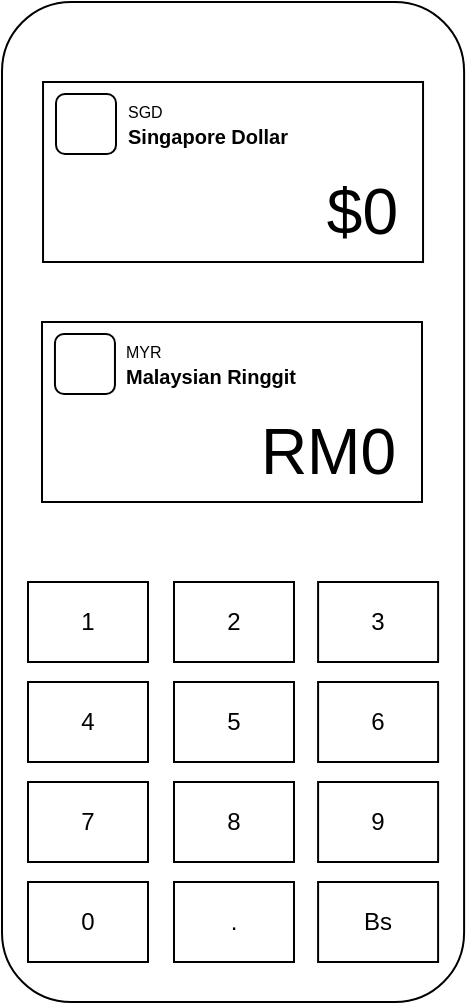 <mxfile version="24.6.4" type="github">
  <diagram name="Page-1" id="ag6JNuV7a8AcbBvIRJaS">
    <mxGraphModel dx="307" dy="1118" grid="1" gridSize="10" guides="1" tooltips="1" connect="1" arrows="1" fold="1" page="0" pageScale="1" pageWidth="850" pageHeight="1100" math="0" shadow="0">
      <root>
        <mxCell id="0" />
        <mxCell id="1" parent="0" />
        <mxCell id="TvcHqp0yRJ0g6OFCFb6s-3" value="" style="rounded=1;whiteSpace=wrap;html=1;aspect=fixed;" vertex="1" parent="1">
          <mxGeometry x="480" y="-80" width="231.05" height="500" as="geometry" />
        </mxCell>
        <mxCell id="TvcHqp0yRJ0g6OFCFb6s-23" value="" style="group" vertex="1" connectable="0" parent="1">
          <mxGeometry x="493" y="360" width="205.05" height="40" as="geometry" />
        </mxCell>
        <mxCell id="TvcHqp0yRJ0g6OFCFb6s-24" value="0" style="rounded=0;whiteSpace=wrap;html=1;" vertex="1" parent="TvcHqp0yRJ0g6OFCFb6s-23">
          <mxGeometry width="60" height="40" as="geometry" />
        </mxCell>
        <mxCell id="TvcHqp0yRJ0g6OFCFb6s-25" value="." style="rounded=0;whiteSpace=wrap;html=1;" vertex="1" parent="TvcHqp0yRJ0g6OFCFb6s-23">
          <mxGeometry x="73" width="60" height="40" as="geometry" />
        </mxCell>
        <mxCell id="TvcHqp0yRJ0g6OFCFb6s-26" value="Bs" style="rounded=0;whiteSpace=wrap;html=1;" vertex="1" parent="TvcHqp0yRJ0g6OFCFb6s-23">
          <mxGeometry x="145.05" width="60" height="40" as="geometry" />
        </mxCell>
        <mxCell id="TvcHqp0yRJ0g6OFCFb6s-39" value="" style="group" vertex="1" connectable="0" parent="1">
          <mxGeometry x="493" y="310" width="205.05" height="40" as="geometry" />
        </mxCell>
        <mxCell id="TvcHqp0yRJ0g6OFCFb6s-40" value="7" style="rounded=0;whiteSpace=wrap;html=1;" vertex="1" parent="TvcHqp0yRJ0g6OFCFb6s-39">
          <mxGeometry width="60" height="40" as="geometry" />
        </mxCell>
        <mxCell id="TvcHqp0yRJ0g6OFCFb6s-41" value="8" style="rounded=0;whiteSpace=wrap;html=1;" vertex="1" parent="TvcHqp0yRJ0g6OFCFb6s-39">
          <mxGeometry x="73" width="60" height="40" as="geometry" />
        </mxCell>
        <mxCell id="TvcHqp0yRJ0g6OFCFb6s-42" value="9" style="rounded=0;whiteSpace=wrap;html=1;" vertex="1" parent="TvcHqp0yRJ0g6OFCFb6s-39">
          <mxGeometry x="145.05" width="60" height="40" as="geometry" />
        </mxCell>
        <mxCell id="TvcHqp0yRJ0g6OFCFb6s-43" value="4" style="group" vertex="1" connectable="0" parent="1">
          <mxGeometry x="493" y="260" width="205.05" height="40" as="geometry" />
        </mxCell>
        <mxCell id="TvcHqp0yRJ0g6OFCFb6s-44" value="4" style="rounded=0;whiteSpace=wrap;html=1;" vertex="1" parent="TvcHqp0yRJ0g6OFCFb6s-43">
          <mxGeometry width="60" height="40" as="geometry" />
        </mxCell>
        <mxCell id="TvcHqp0yRJ0g6OFCFb6s-45" value="5" style="rounded=0;whiteSpace=wrap;html=1;" vertex="1" parent="TvcHqp0yRJ0g6OFCFb6s-43">
          <mxGeometry x="73" width="60" height="40" as="geometry" />
        </mxCell>
        <mxCell id="TvcHqp0yRJ0g6OFCFb6s-46" value="6" style="rounded=0;whiteSpace=wrap;html=1;" vertex="1" parent="TvcHqp0yRJ0g6OFCFb6s-43">
          <mxGeometry x="145.05" width="60" height="40" as="geometry" />
        </mxCell>
        <mxCell id="TvcHqp0yRJ0g6OFCFb6s-47" value="7" style="group" vertex="1" connectable="0" parent="1">
          <mxGeometry x="493" y="210" width="205.05" height="40" as="geometry" />
        </mxCell>
        <mxCell id="TvcHqp0yRJ0g6OFCFb6s-48" value="1" style="rounded=0;whiteSpace=wrap;html=1;" vertex="1" parent="TvcHqp0yRJ0g6OFCFb6s-47">
          <mxGeometry width="60" height="40" as="geometry" />
        </mxCell>
        <mxCell id="TvcHqp0yRJ0g6OFCFb6s-49" value="2" style="rounded=0;whiteSpace=wrap;html=1;" vertex="1" parent="TvcHqp0yRJ0g6OFCFb6s-47">
          <mxGeometry x="73" width="60" height="40" as="geometry" />
        </mxCell>
        <mxCell id="TvcHqp0yRJ0g6OFCFb6s-50" value="3" style="rounded=0;whiteSpace=wrap;html=1;" vertex="1" parent="TvcHqp0yRJ0g6OFCFb6s-47">
          <mxGeometry x="145.05" width="60" height="40" as="geometry" />
        </mxCell>
        <mxCell id="TvcHqp0yRJ0g6OFCFb6s-56" value="" style="group" vertex="1" connectable="0" parent="1">
          <mxGeometry x="500.52" y="-40" width="190" height="90" as="geometry" />
        </mxCell>
        <mxCell id="TvcHqp0yRJ0g6OFCFb6s-51" value="" style="rounded=0;whiteSpace=wrap;html=1;" vertex="1" parent="TvcHqp0yRJ0g6OFCFb6s-56">
          <mxGeometry width="190" height="90" as="geometry" />
        </mxCell>
        <mxCell id="TvcHqp0yRJ0g6OFCFb6s-53" value="" style="rounded=1;whiteSpace=wrap;html=1;aspect=fixed;" vertex="1" parent="TvcHqp0yRJ0g6OFCFb6s-56">
          <mxGeometry x="6.48" y="6" width="30" height="30" as="geometry" />
        </mxCell>
        <mxCell id="TvcHqp0yRJ0g6OFCFb6s-54" value="$0" style="text;html=1;align=right;verticalAlign=middle;whiteSpace=wrap;rounded=0;fontSize=32;" vertex="1" parent="TvcHqp0yRJ0g6OFCFb6s-56">
          <mxGeometry x="119.48" y="50" width="60" height="30" as="geometry" />
        </mxCell>
        <mxCell id="TvcHqp0yRJ0g6OFCFb6s-55" value="&lt;font style=&quot;font-size: 8px;&quot;&gt;SGD&lt;/font&gt;&lt;div style=&quot;line-height: 50%;&quot;&gt;&lt;font style=&quot;font-size: 10px;&quot;&gt;&lt;b&gt;Singapore Dollar&lt;/b&gt;&lt;/font&gt;&lt;/div&gt;" style="text;html=1;align=left;verticalAlign=middle;whiteSpace=wrap;rounded=0;fontSize=16;" vertex="1" parent="TvcHqp0yRJ0g6OFCFb6s-56">
          <mxGeometry x="40.01" y="2" width="110" height="30" as="geometry" />
        </mxCell>
        <mxCell id="TvcHqp0yRJ0g6OFCFb6s-62" value="" style="group" vertex="1" connectable="0" parent="1">
          <mxGeometry x="500" y="80" width="190" height="90" as="geometry" />
        </mxCell>
        <mxCell id="TvcHqp0yRJ0g6OFCFb6s-63" value="" style="rounded=0;whiteSpace=wrap;html=1;" vertex="1" parent="TvcHqp0yRJ0g6OFCFb6s-62">
          <mxGeometry width="190" height="90" as="geometry" />
        </mxCell>
        <mxCell id="TvcHqp0yRJ0g6OFCFb6s-64" value="" style="rounded=1;whiteSpace=wrap;html=1;aspect=fixed;" vertex="1" parent="TvcHqp0yRJ0g6OFCFb6s-62">
          <mxGeometry x="6.48" y="6" width="30" height="30" as="geometry" />
        </mxCell>
        <mxCell id="TvcHqp0yRJ0g6OFCFb6s-65" value="RM0" style="text;html=1;align=right;verticalAlign=middle;whiteSpace=wrap;rounded=0;fontSize=32;" vertex="1" parent="TvcHqp0yRJ0g6OFCFb6s-62">
          <mxGeometry x="119.48" y="50" width="60" height="30" as="geometry" />
        </mxCell>
        <mxCell id="TvcHqp0yRJ0g6OFCFb6s-66" value="&lt;font style=&quot;font-size: 8px;&quot;&gt;MYR&lt;/font&gt;&lt;div style=&quot;line-height: 50%;&quot;&gt;&lt;font style=&quot;font-size: 10px;&quot;&gt;&lt;b&gt;Malaysian Ringgit&lt;/b&gt;&lt;/font&gt;&lt;/div&gt;" style="text;html=1;align=left;verticalAlign=middle;whiteSpace=wrap;rounded=0;fontSize=16;" vertex="1" parent="TvcHqp0yRJ0g6OFCFb6s-62">
          <mxGeometry x="40.01" y="2" width="110" height="30" as="geometry" />
        </mxCell>
      </root>
    </mxGraphModel>
  </diagram>
</mxfile>

